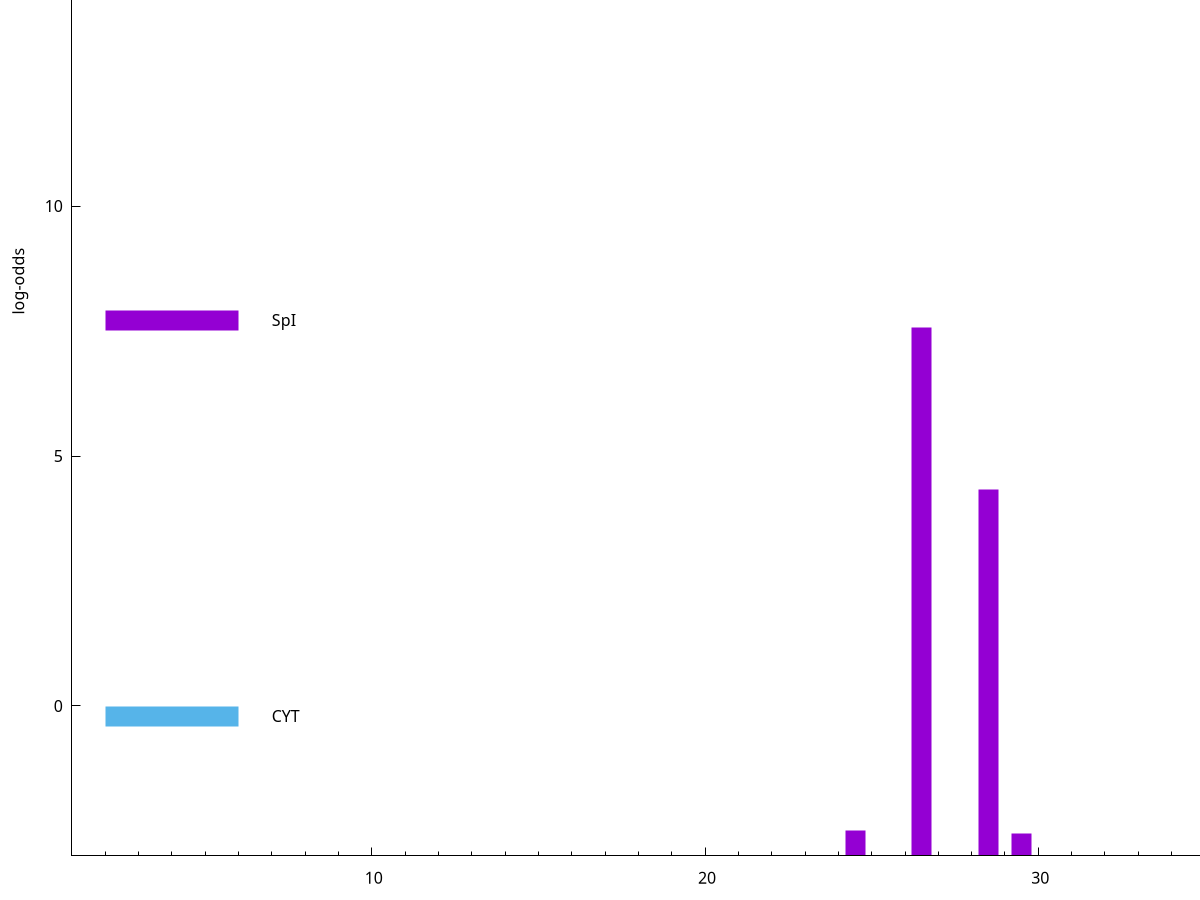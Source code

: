 set title "LipoP predictions for SRR3987112.gff"
set size 2., 1.4
set xrange [1:70] 
set mxtics 10
set yrange [-3:20]
set y2range [0:23]
set ylabel "log-odds"
set term postscript eps color solid "Helvetica" 30
set output "SRR3987112.gff.eps"
set arrow from 2,15.1241 to 6,15.1241 nohead lt 4 lw 20
set label "TMH" at 7,15.1241
set arrow from 2,7.71963 to 6,7.71963 nohead lt 1 lw 20
set label "SpI" at 7,7.71963
set arrow from 2,-0.200913 to 6,-0.200913 nohead lt 3 lw 20
set label "CYT" at 7,-0.200913
set arrow from 2,15.1241 to 6,15.1241 nohead lt 4 lw 20
set label "TMH" at 7,15.1241
# NOTE: The scores below are the log-odds scores with the threshold
# NOTE: subtracted (a hack to make gnuplot make the histogram all
# NOTE: look nice).
plot "-" axes x1y2 title "" with impulses lt 1 lw 20
26.500000 10.570270
28.500000 7.338690
24.500000 0.515050
29.500000 0.444110
e
exit
